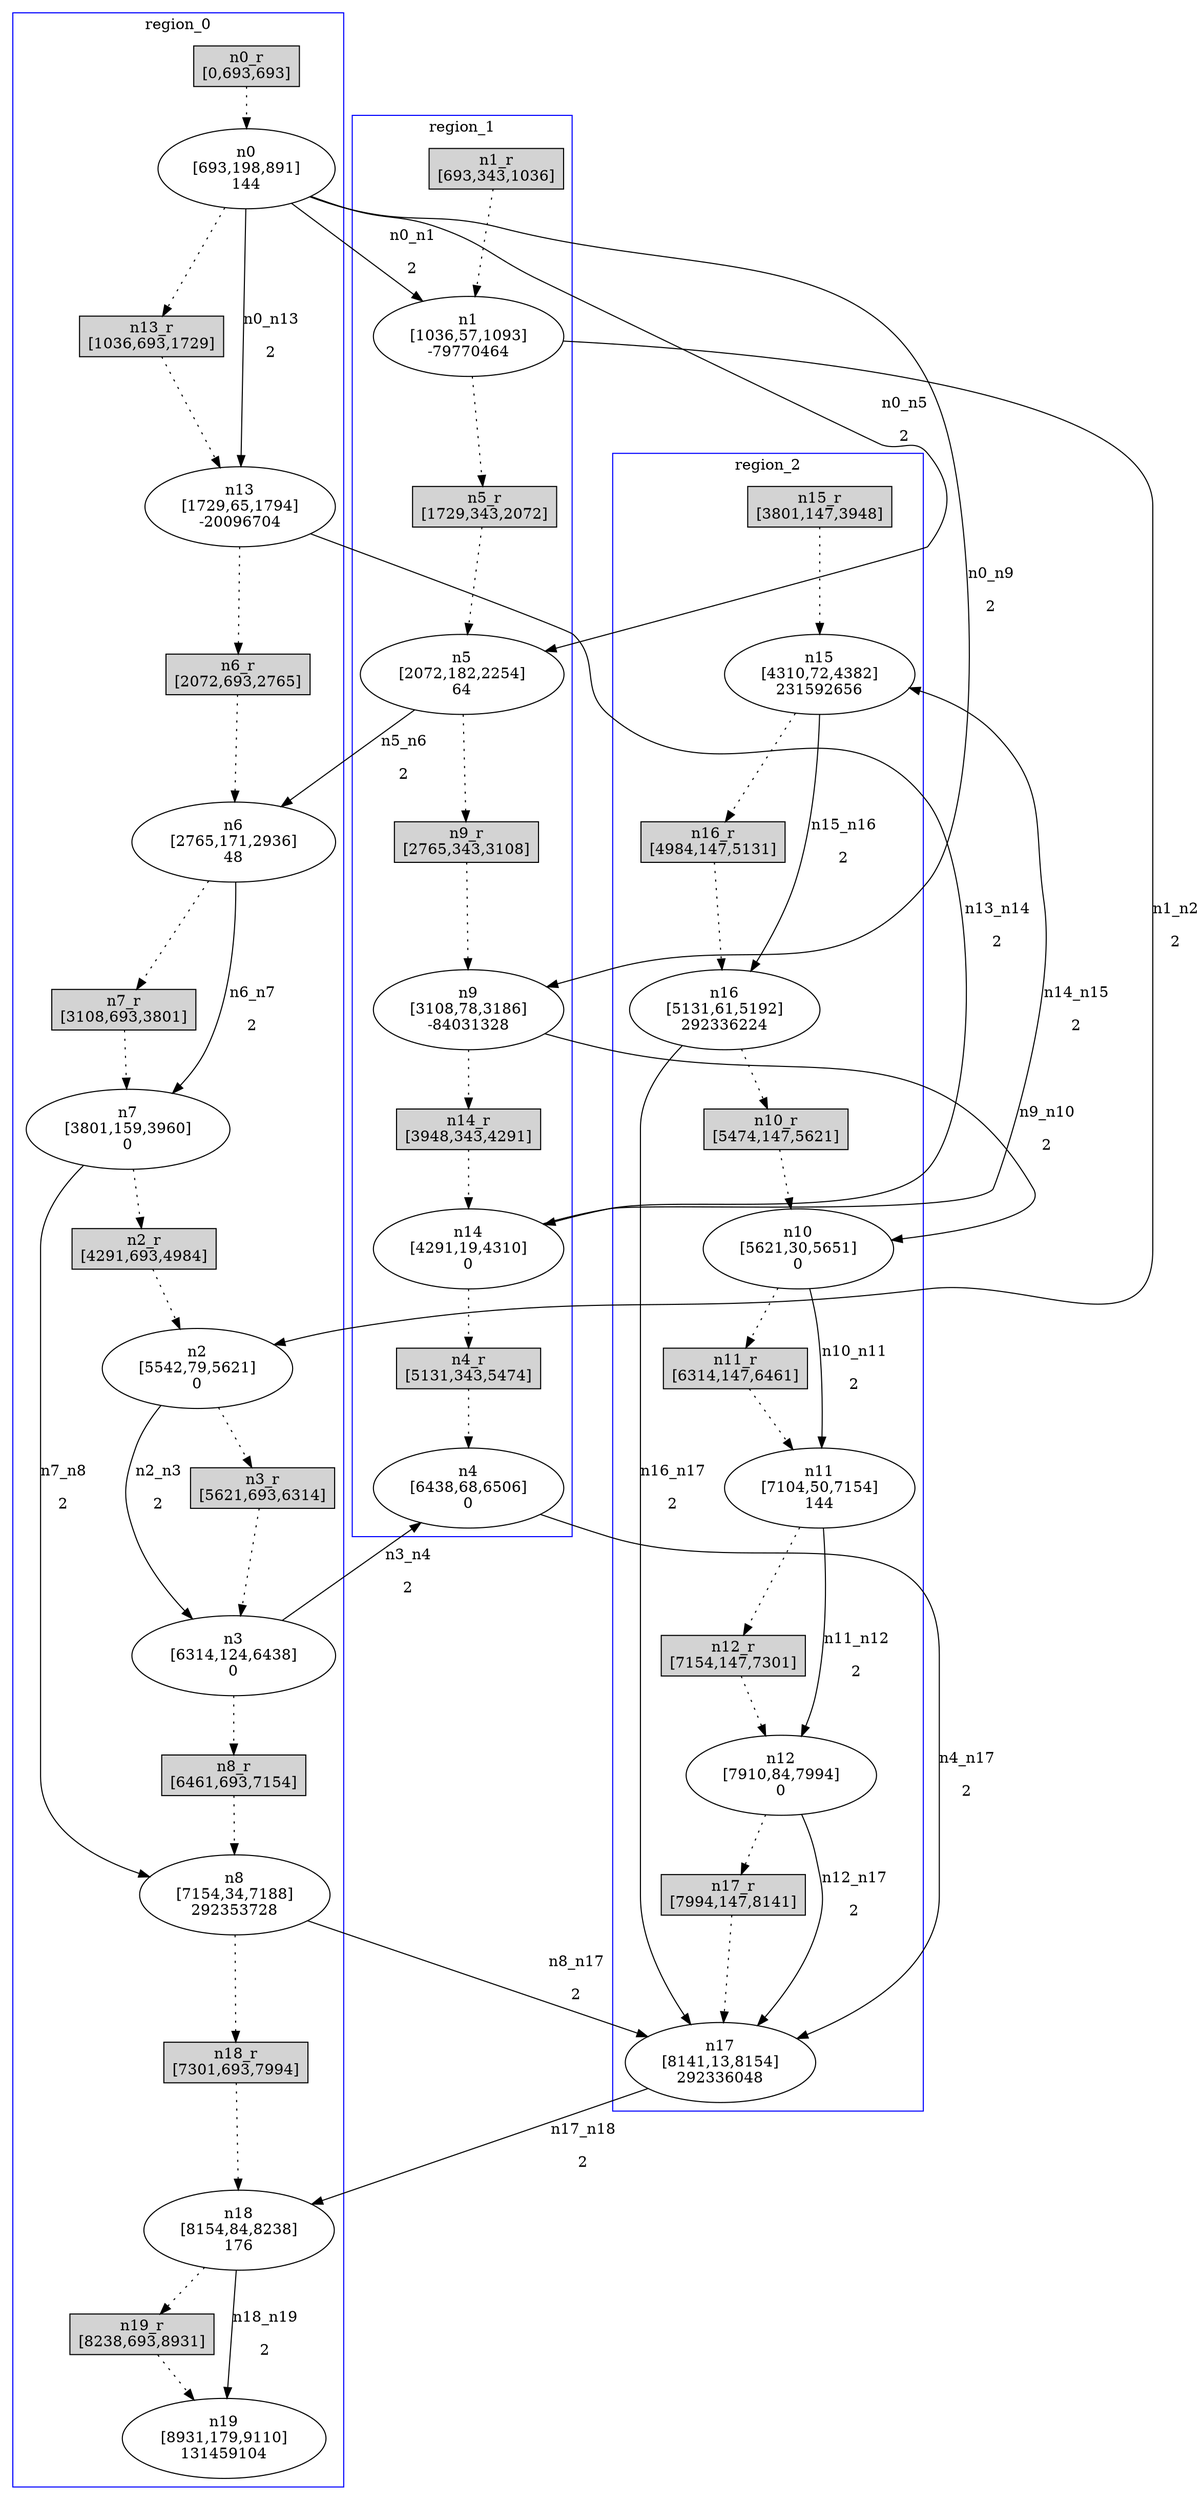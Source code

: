 //3-LSsolveMIPnSolStatus 9.
//4-SL 9110.
//5-LSsolveMIPsolveTime(double) 1800.03.
//6-reconfigurateNum(int) 20.
//7-reconfigurateTime(int) 8834.
digraph test_0 {
	size="28,40";
	subgraph cluster0 {
		stytle=filled;
		color=blue;
		label=region_0;
		n0_r [ shape = box, style = filled, label = "n0_r\n[0,693,693]" ];
		n0 [ label="n0\n[693,198,891]\n144" ];
		n0_r -> n0 [ style = dotted ];
		n13_r [ shape = box, style = filled, label = "n13_r\n[1036,693,1729]" ];
		n13 [ label="n13\n[1729,65,1794]\n-20096704" ];
		n13_r -> n13 [ style = dotted ];
		n6_r [ shape = box, style = filled, label = "n6_r\n[2072,693,2765]" ];
		n6 [ label="n6\n[2765,171,2936]\n48" ];
		n6_r -> n6 [ style = dotted ];
		n7_r [ shape = box, style = filled, label = "n7_r\n[3108,693,3801]" ];
		n7 [ label="n7\n[3801,159,3960]\n0" ];
		n7_r -> n7 [ style = dotted ];
		n2_r [ shape = box, style = filled, label = "n2_r\n[4291,693,4984]" ];
		n2 [ label="n2\n[5542,79,5621]\n0" ];
		n2_r -> n2 [ style = dotted ];
		n3_r [ shape = box, style = filled, label = "n3_r\n[5621,693,6314]" ];
		n3 [ label="n3\n[6314,124,6438]\n0" ];
		n3_r -> n3 [ style = dotted ];
		n8_r [ shape = box, style = filled, label = "n8_r\n[6461,693,7154]" ];
		n8 [ label="n8\n[7154,34,7188]\n292353728" ];
		n8_r -> n8 [ style = dotted ];
		n18_r [ shape = box, style = filled, label = "n18_r\n[7301,693,7994]" ];
		n18 [ label="n18\n[8154,84,8238]\n176" ];
		n18_r -> n18 [ style = dotted ];
		n19_r [ shape = box, style = filled, label = "n19_r\n[8238,693,8931]" ];
		n19 [ label="n19\n[8931,179,9110]\n131459104" ];
		n19_r -> n19 [ style = dotted ];
		n0 -> n13_r [ style = dotted ];
		n13 -> n6_r [ style = dotted ];
		n6 -> n7_r [ style = dotted ];
		n7 -> n2_r [ style = dotted ];
		n2 -> n3_r [ style = dotted ];
		n3 -> n8_r [ style = dotted ];
		n8 -> n18_r [ style = dotted ];
		n18 -> n19_r [ style = dotted ];
	}
	subgraph cluster1 {
		stytle=filled;
		color=blue;
		label=region_1;
		n1_r [ shape = box, style = filled, label = "n1_r\n[693,343,1036]" ];
		n1 [ label="n1\n[1036,57,1093]\n-79770464" ];
		n1_r -> n1 [ style = dotted ];
		n5_r [ shape = box, style = filled, label = "n5_r\n[1729,343,2072]" ];
		n5 [ label="n5\n[2072,182,2254]\n64" ];
		n5_r -> n5 [ style = dotted ];
		n9_r [ shape = box, style = filled, label = "n9_r\n[2765,343,3108]" ];
		n9 [ label="n9\n[3108,78,3186]\n-84031328" ];
		n9_r -> n9 [ style = dotted ];
		n14_r [ shape = box, style = filled, label = "n14_r\n[3948,343,4291]" ];
		n14 [ label="n14\n[4291,19,4310]\n0" ];
		n14_r -> n14 [ style = dotted ];
		n4_r [ shape = box, style = filled, label = "n4_r\n[5131,343,5474]" ];
		n4 [ label="n4\n[6438,68,6506]\n0" ];
		n4_r -> n4 [ style = dotted ];
		n1 -> n5_r [ style = dotted ];
		n5 -> n9_r [ style = dotted ];
		n9 -> n14_r [ style = dotted ];
		n14 -> n4_r [ style = dotted ];
	}
	subgraph cluster2 {
		stytle=filled;
		color=blue;
		label=region_2;
		n15_r [ shape = box, style = filled, label = "n15_r\n[3801,147,3948]" ];
		n15 [ label="n15\n[4310,72,4382]\n231592656" ];
		n15_r -> n15 [ style = dotted ];
		n16_r [ shape = box, style = filled, label = "n16_r\n[4984,147,5131]" ];
		n16 [ label="n16\n[5131,61,5192]\n292336224" ];
		n16_r -> n16 [ style = dotted ];
		n10_r [ shape = box, style = filled, label = "n10_r\n[5474,147,5621]" ];
		n10 [ label="n10\n[5621,30,5651]\n0" ];
		n10_r -> n10 [ style = dotted ];
		n11_r [ shape = box, style = filled, label = "n11_r\n[6314,147,6461]" ];
		n11 [ label="n11\n[7104,50,7154]\n144" ];
		n11_r -> n11 [ style = dotted ];
		n12_r [ shape = box, style = filled, label = "n12_r\n[7154,147,7301]" ];
		n12 [ label="n12\n[7910,84,7994]\n0" ];
		n12_r -> n12 [ style = dotted ];
		n17_r [ shape = box, style = filled, label = "n17_r\n[7994,147,8141]" ];
		n17 [ label="n17\n[8141,13,8154]\n292336048" ];
		n17_r -> n17 [ style = dotted ];
		n15 -> n16_r [ style = dotted ];
		n16 -> n10_r [ style = dotted ];
		n10 -> n11_r [ style = dotted ];
		n11 -> n12_r [ style = dotted ];
		n12 -> n17_r [ style = dotted ];
	}
	n0 -> n1 [ label="n0_n1\n2" ];
	n0 -> n5 [ label="n0_n5\n2" ];
	n0 -> n9 [ label="n0_n9\n2" ];
	n0 -> n13 [ label="n0_n13\n2" ];
	n1 -> n2 [ label="n1_n2\n2" ];
	n5 -> n6 [ label="n5_n6\n2" ];
	n9 -> n10 [ label="n9_n10\n2" ];
	n13 -> n14 [ label="n13_n14\n2" ];
	n2 -> n3 [ label="n2_n3\n2" ];
	n3 -> n4 [ label="n3_n4\n2" ];
	n4 -> n17 [ label="n4_n17\n2" ];
	n17 -> n18 [ label="n17_n18\n2" ];
	n6 -> n7 [ label="n6_n7\n2" ];
	n7 -> n8 [ label="n7_n8\n2" ];
	n8 -> n17 [ label="n8_n17\n2" ];
	n10 -> n11 [ label="n10_n11\n2" ];
	n11 -> n12 [ label="n11_n12\n2" ];
	n12 -> n17 [ label="n12_n17\n2" ];
	n14 -> n15 [ label="n14_n15\n2" ];
	n15 -> n16 [ label="n15_n16\n2" ];
	n16 -> n17 [ label="n16_n17\n2" ];
	n18 -> n19 [ label="n18_n19\n2" ];
}
